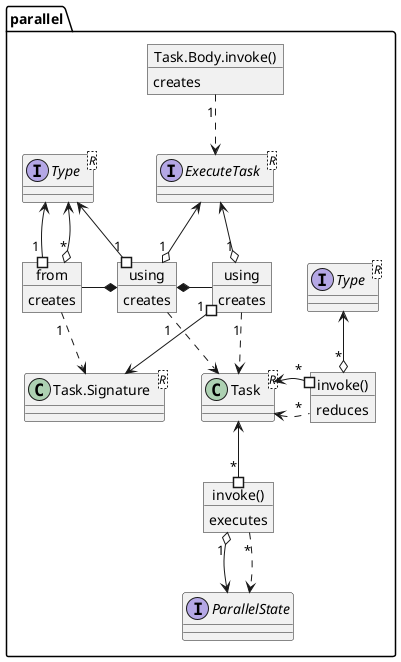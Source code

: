 @startuml
'left to right direction
package "parallel" {

object "Task.Body.invoke()" as Task_Body {
creates
}

class Task<R>
class "Task.Signature" as Task_Signature<R>
interface Type<R>
interface "Type<R>" as Type2
interface ExecuteTask<R>
interface ParallelState

object "using" as usingType {
creates
}
object "using" as usingSignature {
creates
}
object from {
creates
}

object "invoke()" as invokeExecution {
executes
}
object "invoke()" as reduce {
reduces
}

Task_Body "1" ..> ExecuteTask

ExecuteTask <--o "1" usingSignature
usingSignature "1" #--> Task_Signature
usingSignature  "1" ..> Task
usingSignature -right-* usingType

Type <--# "1" usingType
ExecuteTask <--o "1" usingType
usingType "1" ..> Task
usingType *-left- from

Type <--# "1" from
Type <--o "*" from
from "1" ..> Task_Signature

Type2 <--o "*" reduce
Task <. "*" reduce
Task <-# "*" reduce

Task <--# "*" invokeExecution
invokeExecution "1" o--> ParallelState
invokeExecution "*" ..> ParallelState

}
@enduml
